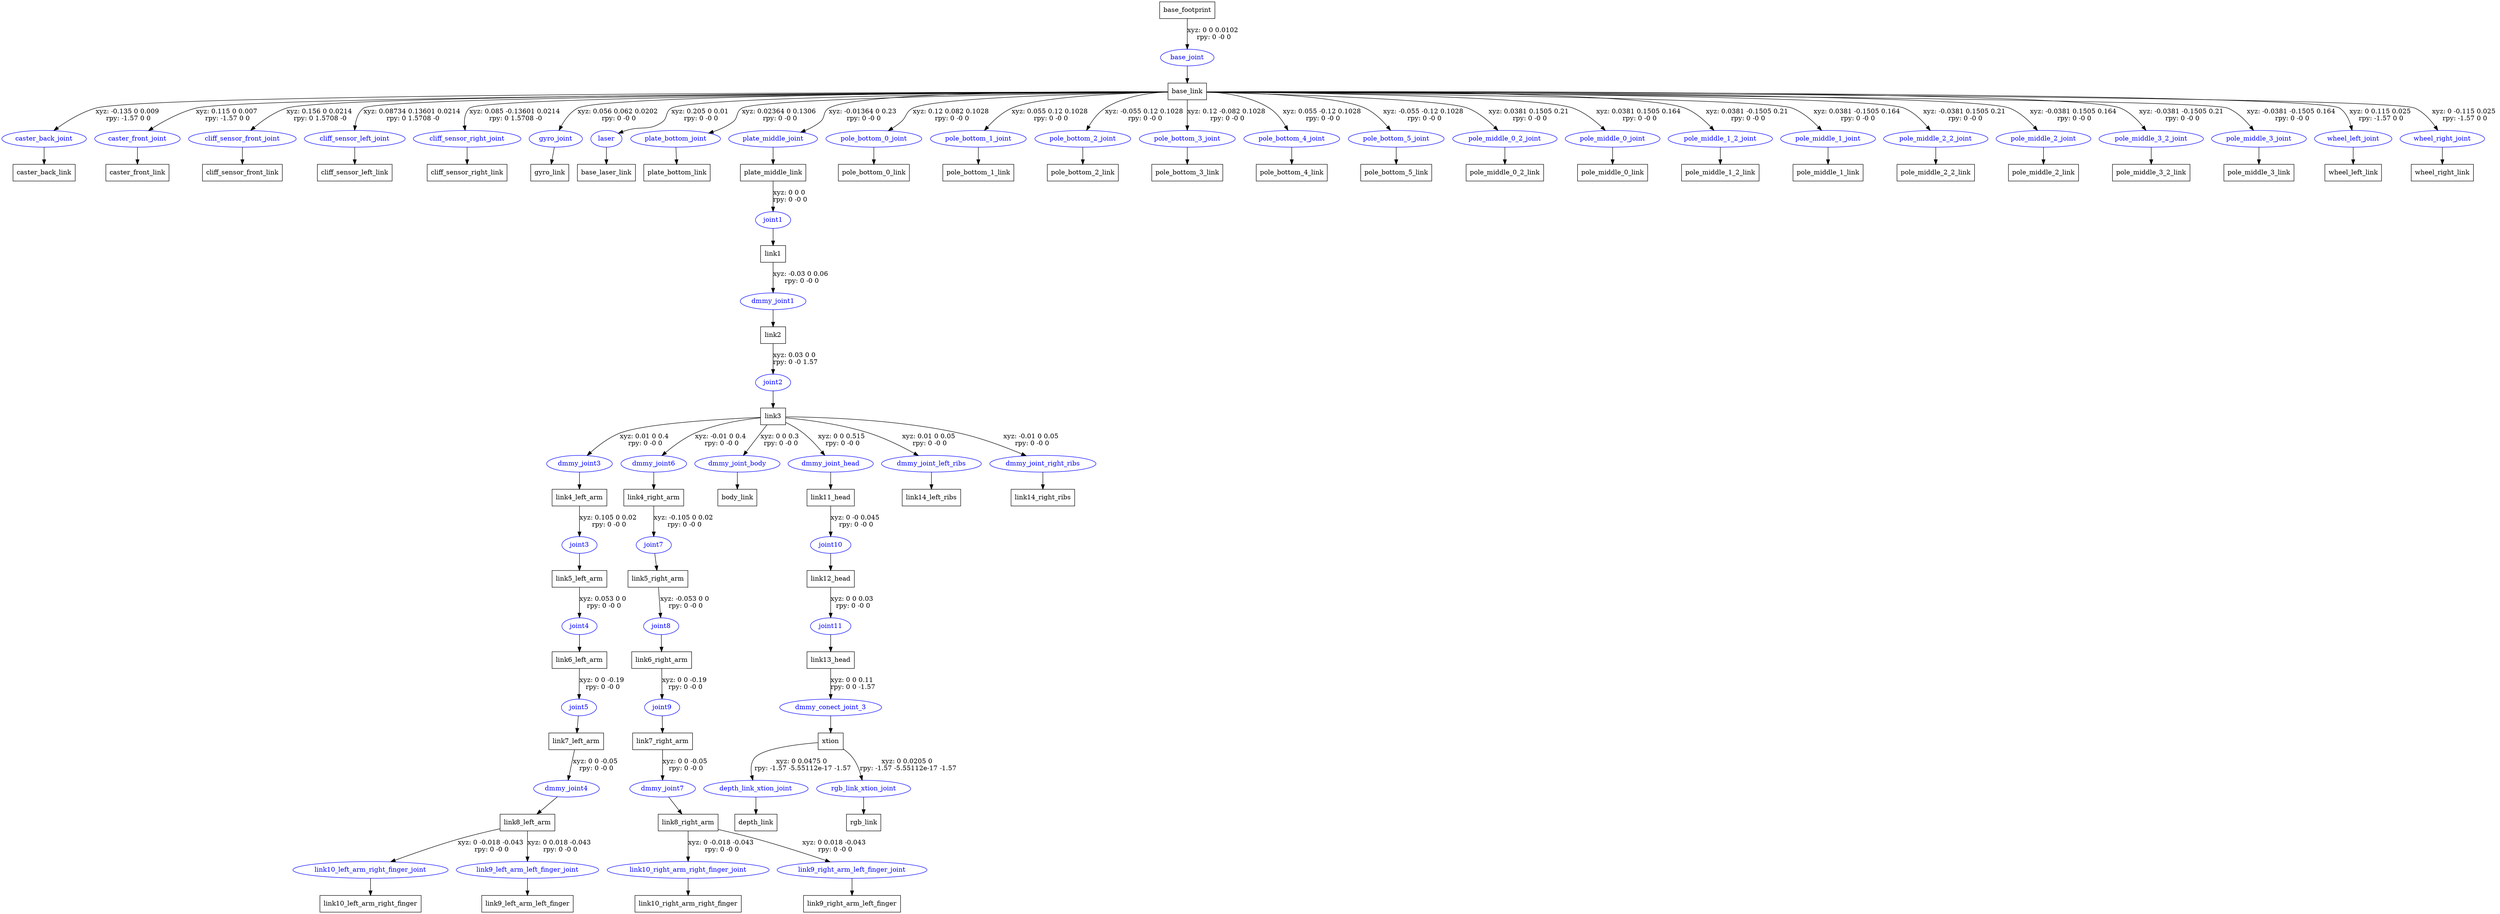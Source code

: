 digraph G {
node [shape=box];
"base_footprint" [label="base_footprint"];
"base_link" [label="base_link"];
"caster_back_link" [label="caster_back_link"];
"caster_front_link" [label="caster_front_link"];
"cliff_sensor_front_link" [label="cliff_sensor_front_link"];
"cliff_sensor_left_link" [label="cliff_sensor_left_link"];
"cliff_sensor_right_link" [label="cliff_sensor_right_link"];
"gyro_link" [label="gyro_link"];
"base_laser_link" [label="base_laser_link"];
"plate_bottom_link" [label="plate_bottom_link"];
"plate_middle_link" [label="plate_middle_link"];
"link1" [label="link1"];
"link2" [label="link2"];
"link3" [label="link3"];
"link4_left_arm" [label="link4_left_arm"];
"link5_left_arm" [label="link5_left_arm"];
"link6_left_arm" [label="link6_left_arm"];
"link7_left_arm" [label="link7_left_arm"];
"link8_left_arm" [label="link8_left_arm"];
"link10_left_arm_right_finger" [label="link10_left_arm_right_finger"];
"link9_left_arm_left_finger" [label="link9_left_arm_left_finger"];
"link4_right_arm" [label="link4_right_arm"];
"link5_right_arm" [label="link5_right_arm"];
"link6_right_arm" [label="link6_right_arm"];
"link7_right_arm" [label="link7_right_arm"];
"link8_right_arm" [label="link8_right_arm"];
"link10_right_arm_right_finger" [label="link10_right_arm_right_finger"];
"link9_right_arm_left_finger" [label="link9_right_arm_left_finger"];
"body_link" [label="body_link"];
"link11_head" [label="link11_head"];
"link12_head" [label="link12_head"];
"link13_head" [label="link13_head"];
"xtion" [label="xtion"];
"depth_link" [label="depth_link"];
"rgb_link" [label="rgb_link"];
"link14_left_ribs" [label="link14_left_ribs"];
"link14_right_ribs" [label="link14_right_ribs"];
"pole_bottom_0_link" [label="pole_bottom_0_link"];
"pole_bottom_1_link" [label="pole_bottom_1_link"];
"pole_bottom_2_link" [label="pole_bottom_2_link"];
"pole_bottom_3_link" [label="pole_bottom_3_link"];
"pole_bottom_4_link" [label="pole_bottom_4_link"];
"pole_bottom_5_link" [label="pole_bottom_5_link"];
"pole_middle_0_2_link" [label="pole_middle_0_2_link"];
"pole_middle_0_link" [label="pole_middle_0_link"];
"pole_middle_1_2_link" [label="pole_middle_1_2_link"];
"pole_middle_1_link" [label="pole_middle_1_link"];
"pole_middle_2_2_link" [label="pole_middle_2_2_link"];
"pole_middle_2_link" [label="pole_middle_2_link"];
"pole_middle_3_2_link" [label="pole_middle_3_2_link"];
"pole_middle_3_link" [label="pole_middle_3_link"];
"wheel_left_link" [label="wheel_left_link"];
"wheel_right_link" [label="wheel_right_link"];
node [shape=ellipse, color=blue, fontcolor=blue];
"base_footprint" -> "base_joint" [label="xyz: 0 0 0.0102 \nrpy: 0 -0 0"]
"base_joint" -> "base_link"
"base_link" -> "caster_back_joint" [label="xyz: -0.135 0 0.009 \nrpy: -1.57 0 0"]
"caster_back_joint" -> "caster_back_link"
"base_link" -> "caster_front_joint" [label="xyz: 0.115 0 0.007 \nrpy: -1.57 0 0"]
"caster_front_joint" -> "caster_front_link"
"base_link" -> "cliff_sensor_front_joint" [label="xyz: 0.156 0 0.0214 \nrpy: 0 1.5708 -0"]
"cliff_sensor_front_joint" -> "cliff_sensor_front_link"
"base_link" -> "cliff_sensor_left_joint" [label="xyz: 0.08734 0.13601 0.0214 \nrpy: 0 1.5708 -0"]
"cliff_sensor_left_joint" -> "cliff_sensor_left_link"
"base_link" -> "cliff_sensor_right_joint" [label="xyz: 0.085 -0.13601 0.0214 \nrpy: 0 1.5708 -0"]
"cliff_sensor_right_joint" -> "cliff_sensor_right_link"
"base_link" -> "gyro_joint" [label="xyz: 0.056 0.062 0.0202 \nrpy: 0 -0 0"]
"gyro_joint" -> "gyro_link"
"base_link" -> "laser" [label="xyz: 0.205 0 0.01 \nrpy: 0 -0 0"]
"laser" -> "base_laser_link"
"base_link" -> "plate_bottom_joint" [label="xyz: 0.02364 0 0.1306 \nrpy: 0 -0 0"]
"plate_bottom_joint" -> "plate_bottom_link"
"base_link" -> "plate_middle_joint" [label="xyz: -0.01364 0 0.23 \nrpy: 0 -0 0"]
"plate_middle_joint" -> "plate_middle_link"
"plate_middle_link" -> "joint1" [label="xyz: 0 0 0 \nrpy: 0 -0 0"]
"joint1" -> "link1"
"link1" -> "dmmy_joint1" [label="xyz: -0.03 0 0.06 \nrpy: 0 -0 0"]
"dmmy_joint1" -> "link2"
"link2" -> "joint2" [label="xyz: 0.03 0 0 \nrpy: 0 -0 1.57"]
"joint2" -> "link3"
"link3" -> "dmmy_joint3" [label="xyz: 0.01 0 0.4 \nrpy: 0 -0 0"]
"dmmy_joint3" -> "link4_left_arm"
"link4_left_arm" -> "joint3" [label="xyz: 0.105 0 0.02 \nrpy: 0 -0 0"]
"joint3" -> "link5_left_arm"
"link5_left_arm" -> "joint4" [label="xyz: 0.053 0 0 \nrpy: 0 -0 0"]
"joint4" -> "link6_left_arm"
"link6_left_arm" -> "joint5" [label="xyz: 0 0 -0.19 \nrpy: 0 -0 0"]
"joint5" -> "link7_left_arm"
"link7_left_arm" -> "dmmy_joint4" [label="xyz: 0 0 -0.05 \nrpy: 0 -0 0"]
"dmmy_joint4" -> "link8_left_arm"
"link8_left_arm" -> "link10_left_arm_right_finger_joint" [label="xyz: 0 -0.018 -0.043 \nrpy: 0 -0 0"]
"link10_left_arm_right_finger_joint" -> "link10_left_arm_right_finger"
"link8_left_arm" -> "link9_left_arm_left_finger_joint" [label="xyz: 0 0.018 -0.043 \nrpy: 0 -0 0"]
"link9_left_arm_left_finger_joint" -> "link9_left_arm_left_finger"
"link3" -> "dmmy_joint6" [label="xyz: -0.01 0 0.4 \nrpy: 0 -0 0"]
"dmmy_joint6" -> "link4_right_arm"
"link4_right_arm" -> "joint7" [label="xyz: -0.105 0 0.02 \nrpy: 0 -0 0"]
"joint7" -> "link5_right_arm"
"link5_right_arm" -> "joint8" [label="xyz: -0.053 0 0 \nrpy: 0 -0 0"]
"joint8" -> "link6_right_arm"
"link6_right_arm" -> "joint9" [label="xyz: 0 0 -0.19 \nrpy: 0 -0 0"]
"joint9" -> "link7_right_arm"
"link7_right_arm" -> "dmmy_joint7" [label="xyz: 0 0 -0.05 \nrpy: 0 -0 0"]
"dmmy_joint7" -> "link8_right_arm"
"link8_right_arm" -> "link10_right_arm_right_finger_joint" [label="xyz: 0 -0.018 -0.043 \nrpy: 0 -0 0"]
"link10_right_arm_right_finger_joint" -> "link10_right_arm_right_finger"
"link8_right_arm" -> "link9_right_arm_left_finger_joint" [label="xyz: 0 0.018 -0.043 \nrpy: 0 -0 0"]
"link9_right_arm_left_finger_joint" -> "link9_right_arm_left_finger"
"link3" -> "dmmy_joint_body" [label="xyz: 0 0 0.3 \nrpy: 0 -0 0"]
"dmmy_joint_body" -> "body_link"
"link3" -> "dmmy_joint_head" [label="xyz: 0 0 0.515 \nrpy: 0 -0 0"]
"dmmy_joint_head" -> "link11_head"
"link11_head" -> "joint10" [label="xyz: 0 -0 0.045 \nrpy: 0 -0 0"]
"joint10" -> "link12_head"
"link12_head" -> "joint11" [label="xyz: 0 0 0.03 \nrpy: 0 -0 0"]
"joint11" -> "link13_head"
"link13_head" -> "dmmy_conect_joint_3" [label="xyz: 0 0 0.11 \nrpy: 0 0 -1.57"]
"dmmy_conect_joint_3" -> "xtion"
"xtion" -> "depth_link_xtion_joint" [label="xyz: 0 0.0475 0 \nrpy: -1.57 -5.55112e-17 -1.57"]
"depth_link_xtion_joint" -> "depth_link"
"xtion" -> "rgb_link_xtion_joint" [label="xyz: 0 0.0205 0 \nrpy: -1.57 -5.55112e-17 -1.57"]
"rgb_link_xtion_joint" -> "rgb_link"
"link3" -> "dmmy_joint_left_ribs" [label="xyz: 0.01 0 0.05 \nrpy: 0 -0 0"]
"dmmy_joint_left_ribs" -> "link14_left_ribs"
"link3" -> "dmmy_joint_right_ribs" [label="xyz: -0.01 0 0.05 \nrpy: 0 -0 0"]
"dmmy_joint_right_ribs" -> "link14_right_ribs"
"base_link" -> "pole_bottom_0_joint" [label="xyz: 0.12 0.082 0.1028 \nrpy: 0 -0 0"]
"pole_bottom_0_joint" -> "pole_bottom_0_link"
"base_link" -> "pole_bottom_1_joint" [label="xyz: 0.055 0.12 0.1028 \nrpy: 0 -0 0"]
"pole_bottom_1_joint" -> "pole_bottom_1_link"
"base_link" -> "pole_bottom_2_joint" [label="xyz: -0.055 0.12 0.1028 \nrpy: 0 -0 0"]
"pole_bottom_2_joint" -> "pole_bottom_2_link"
"base_link" -> "pole_bottom_3_joint" [label="xyz: 0.12 -0.082 0.1028 \nrpy: 0 -0 0"]
"pole_bottom_3_joint" -> "pole_bottom_3_link"
"base_link" -> "pole_bottom_4_joint" [label="xyz: 0.055 -0.12 0.1028 \nrpy: 0 -0 0"]
"pole_bottom_4_joint" -> "pole_bottom_4_link"
"base_link" -> "pole_bottom_5_joint" [label="xyz: -0.055 -0.12 0.1028 \nrpy: 0 -0 0"]
"pole_bottom_5_joint" -> "pole_bottom_5_link"
"base_link" -> "pole_middle_0_2_joint" [label="xyz: 0.0381 0.1505 0.21 \nrpy: 0 -0 0"]
"pole_middle_0_2_joint" -> "pole_middle_0_2_link"
"base_link" -> "pole_middle_0_joint" [label="xyz: 0.0381 0.1505 0.164 \nrpy: 0 -0 0"]
"pole_middle_0_joint" -> "pole_middle_0_link"
"base_link" -> "pole_middle_1_2_joint" [label="xyz: 0.0381 -0.1505 0.21 \nrpy: 0 -0 0"]
"pole_middle_1_2_joint" -> "pole_middle_1_2_link"
"base_link" -> "pole_middle_1_joint" [label="xyz: 0.0381 -0.1505 0.164 \nrpy: 0 -0 0"]
"pole_middle_1_joint" -> "pole_middle_1_link"
"base_link" -> "pole_middle_2_2_joint" [label="xyz: -0.0381 0.1505 0.21 \nrpy: 0 -0 0"]
"pole_middle_2_2_joint" -> "pole_middle_2_2_link"
"base_link" -> "pole_middle_2_joint" [label="xyz: -0.0381 0.1505 0.164 \nrpy: 0 -0 0"]
"pole_middle_2_joint" -> "pole_middle_2_link"
"base_link" -> "pole_middle_3_2_joint" [label="xyz: -0.0381 -0.1505 0.21 \nrpy: 0 -0 0"]
"pole_middle_3_2_joint" -> "pole_middle_3_2_link"
"base_link" -> "pole_middle_3_joint" [label="xyz: -0.0381 -0.1505 0.164 \nrpy: 0 -0 0"]
"pole_middle_3_joint" -> "pole_middle_3_link"
"base_link" -> "wheel_left_joint" [label="xyz: 0 0.115 0.025 \nrpy: -1.57 0 0"]
"wheel_left_joint" -> "wheel_left_link"
"base_link" -> "wheel_right_joint" [label="xyz: 0 -0.115 0.025 \nrpy: -1.57 0 0"]
"wheel_right_joint" -> "wheel_right_link"
}
